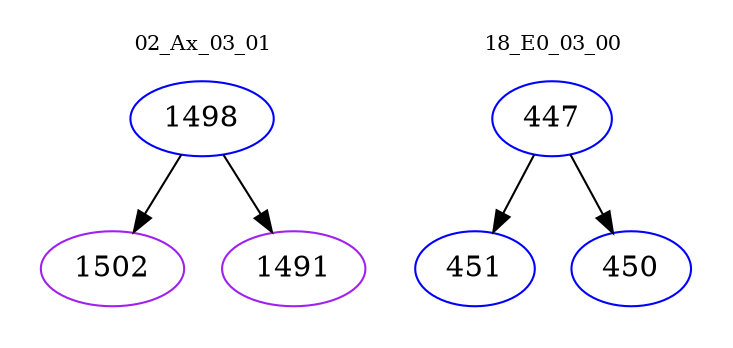 digraph{
subgraph cluster_0 {
color = white
label = "02_Ax_03_01";
fontsize=10;
T0_1498 [label="1498", color="blue"]
T0_1498 -> T0_1502 [color="black"]
T0_1502 [label="1502", color="purple"]
T0_1498 -> T0_1491 [color="black"]
T0_1491 [label="1491", color="purple"]
}
subgraph cluster_1 {
color = white
label = "18_E0_03_00";
fontsize=10;
T1_447 [label="447", color="blue"]
T1_447 -> T1_451 [color="black"]
T1_451 [label="451", color="blue"]
T1_447 -> T1_450 [color="black"]
T1_450 [label="450", color="blue"]
}
}
